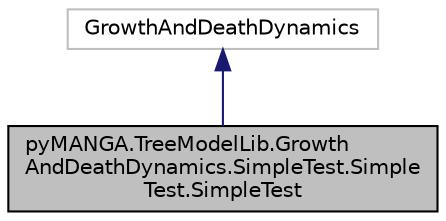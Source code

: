 digraph "pyMANGA.TreeModelLib.GrowthAndDeathDynamics.SimpleTest.SimpleTest.SimpleTest"
{
  edge [fontname="Helvetica",fontsize="10",labelfontname="Helvetica",labelfontsize="10"];
  node [fontname="Helvetica",fontsize="10",shape=record];
  Node1 [label="pyMANGA.TreeModelLib.Growth\lAndDeathDynamics.SimpleTest.Simple\lTest.SimpleTest",height=0.2,width=0.4,color="black", fillcolor="grey75", style="filled", fontcolor="black"];
  Node2 -> Node1 [dir="back",color="midnightblue",fontsize="10",style="solid",fontname="Helvetica"];
  Node2 [label="GrowthAndDeathDynamics",height=0.2,width=0.4,color="grey75", fillcolor="white", style="filled"];
}
